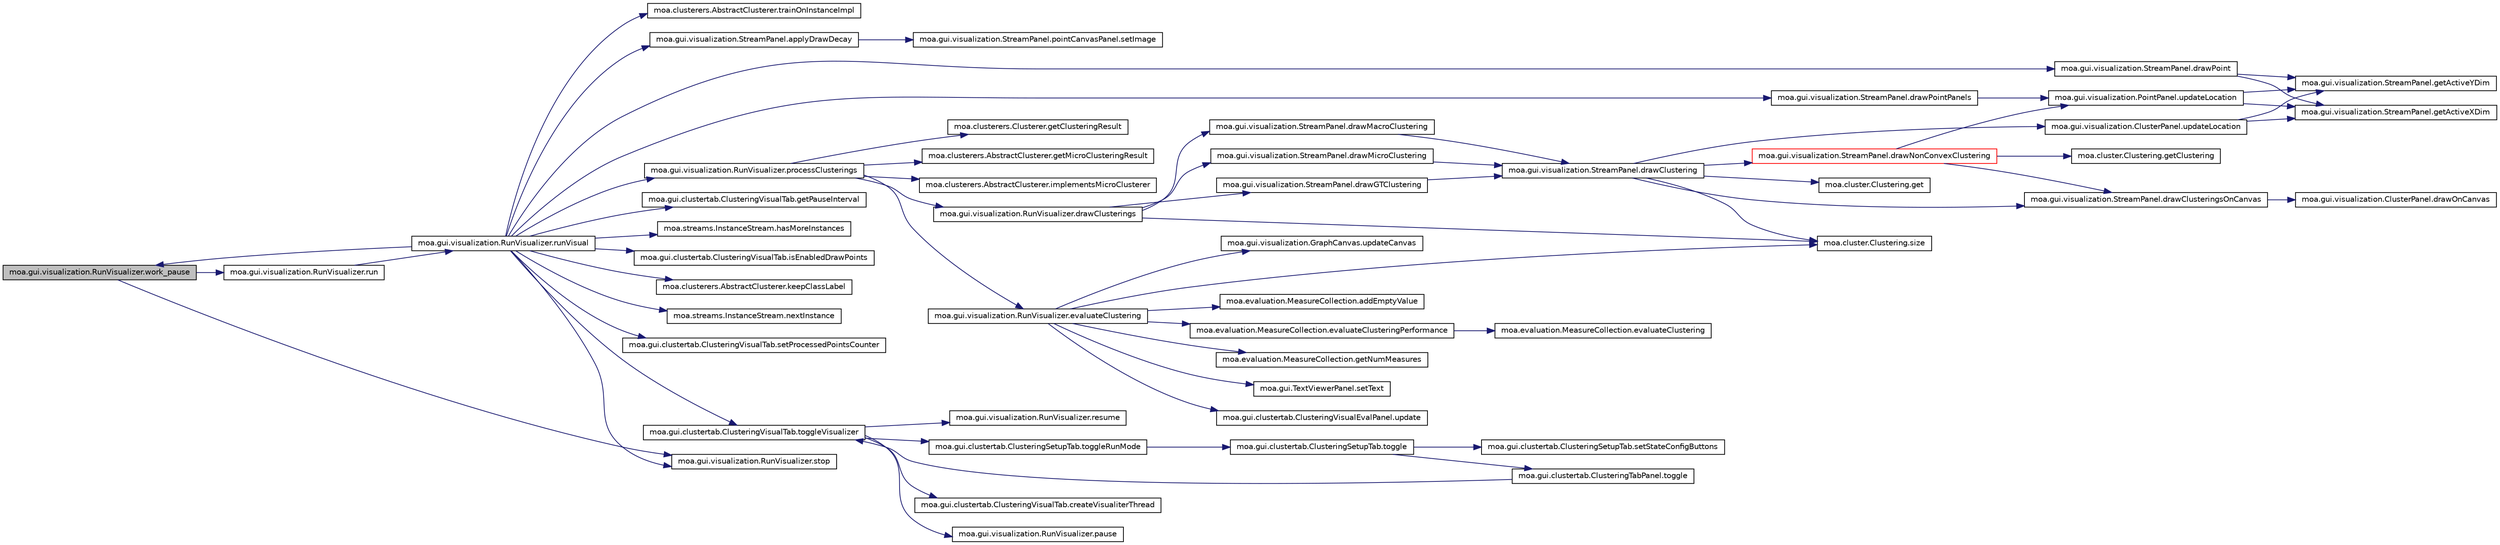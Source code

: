 digraph G
{
  edge [fontname="Helvetica",fontsize="10",labelfontname="Helvetica",labelfontsize="10"];
  node [fontname="Helvetica",fontsize="10",shape=record];
  rankdir=LR;
  Node1 [label="moa.gui.visualization.RunVisualizer.work_pause",height=0.2,width=0.4,color="black", fillcolor="grey75", style="filled" fontcolor="black"];
  Node1 -> Node2 [color="midnightblue",fontsize="10",style="solid",fontname="Helvetica"];
  Node2 [label="moa.gui.visualization.RunVisualizer.run",height=0.2,width=0.4,color="black", fillcolor="white", style="filled",URL="$classmoa_1_1gui_1_1visualization_1_1RunVisualizer.html#a499a0fbd6f3ec8c5625af2dd15072839"];
  Node2 -> Node3 [color="midnightblue",fontsize="10",style="solid",fontname="Helvetica"];
  Node3 [label="moa.gui.visualization.RunVisualizer.runVisual",height=0.2,width=0.4,color="black", fillcolor="white", style="filled",URL="$classmoa_1_1gui_1_1visualization_1_1RunVisualizer.html#af40a82de4ae8183b09175d6e7f392203"];
  Node3 -> Node4 [color="midnightblue",fontsize="10",style="solid",fontname="Helvetica"];
  Node4 [label="moa.gui.visualization.StreamPanel.applyDrawDecay",height=0.2,width=0.4,color="black", fillcolor="white", style="filled",URL="$classmoa_1_1gui_1_1visualization_1_1StreamPanel.html#afe8f4c444ac7dda2c3de7a21bf29589a"];
  Node4 -> Node5 [color="midnightblue",fontsize="10",style="solid",fontname="Helvetica"];
  Node5 [label="moa.gui.visualization.StreamPanel.pointCanvasPanel.setImage",height=0.2,width=0.4,color="black", fillcolor="white", style="filled",URL="$classmoa_1_1gui_1_1visualization_1_1StreamPanel_1_1pointCanvasPanel.html#ad321a423f7b51f66078b44b8665f59c8"];
  Node3 -> Node6 [color="midnightblue",fontsize="10",style="solid",fontname="Helvetica"];
  Node6 [label="moa.gui.visualization.StreamPanel.drawPoint",height=0.2,width=0.4,color="black", fillcolor="white", style="filled",URL="$classmoa_1_1gui_1_1visualization_1_1StreamPanel.html#aea36ab8e2129f166ca290d1c5d3a8f72"];
  Node6 -> Node7 [color="midnightblue",fontsize="10",style="solid",fontname="Helvetica"];
  Node7 [label="moa.gui.visualization.StreamPanel.getActiveXDim",height=0.2,width=0.4,color="black", fillcolor="white", style="filled",URL="$classmoa_1_1gui_1_1visualization_1_1StreamPanel.html#a14e43e1367d234cf0ce7004760b24538"];
  Node6 -> Node8 [color="midnightblue",fontsize="10",style="solid",fontname="Helvetica"];
  Node8 [label="moa.gui.visualization.StreamPanel.getActiveYDim",height=0.2,width=0.4,color="black", fillcolor="white", style="filled",URL="$classmoa_1_1gui_1_1visualization_1_1StreamPanel.html#a5e93098655b1898d8158e2401ce272a6"];
  Node3 -> Node9 [color="midnightblue",fontsize="10",style="solid",fontname="Helvetica"];
  Node9 [label="moa.gui.visualization.StreamPanel.drawPointPanels",height=0.2,width=0.4,color="black", fillcolor="white", style="filled",URL="$classmoa_1_1gui_1_1visualization_1_1StreamPanel.html#a710cd8e02b5a54faf0775eaefcbca2af"];
  Node9 -> Node10 [color="midnightblue",fontsize="10",style="solid",fontname="Helvetica"];
  Node10 [label="moa.gui.visualization.PointPanel.updateLocation",height=0.2,width=0.4,color="black", fillcolor="white", style="filled",URL="$classmoa_1_1gui_1_1visualization_1_1PointPanel.html#aec4625c9dc5e2b5a98de4fc2e64f483b"];
  Node10 -> Node7 [color="midnightblue",fontsize="10",style="solid",fontname="Helvetica"];
  Node10 -> Node8 [color="midnightblue",fontsize="10",style="solid",fontname="Helvetica"];
  Node3 -> Node11 [color="midnightblue",fontsize="10",style="solid",fontname="Helvetica"];
  Node11 [label="moa.gui.clustertab.ClusteringVisualTab.getPauseInterval",height=0.2,width=0.4,color="black", fillcolor="white", style="filled",URL="$classmoa_1_1gui_1_1clustertab_1_1ClusteringVisualTab.html#a3bd3d1137d2891a44f50450f76bf2b42"];
  Node3 -> Node12 [color="midnightblue",fontsize="10",style="solid",fontname="Helvetica"];
  Node12 [label="moa.streams.InstanceStream.hasMoreInstances",height=0.2,width=0.4,color="black", fillcolor="white", style="filled",URL="$interfacemoa_1_1streams_1_1InstanceStream.html#adcce31f5a024f6a73e150da2d1d731df",tooltip="Gets whether this stream has more instances to output."];
  Node3 -> Node13 [color="midnightblue",fontsize="10",style="solid",fontname="Helvetica"];
  Node13 [label="moa.gui.clustertab.ClusteringVisualTab.isEnabledDrawPoints",height=0.2,width=0.4,color="black", fillcolor="white", style="filled",URL="$classmoa_1_1gui_1_1clustertab_1_1ClusteringVisualTab.html#af1e0b09666c119114bc6ee964f1c6cfd"];
  Node3 -> Node14 [color="midnightblue",fontsize="10",style="solid",fontname="Helvetica"];
  Node14 [label="moa.clusterers.AbstractClusterer.keepClassLabel",height=0.2,width=0.4,color="black", fillcolor="white", style="filled",URL="$classmoa_1_1clusterers_1_1AbstractClusterer.html#ae8c08d7bf4e054b9f58098e199a93bc1"];
  Node3 -> Node15 [color="midnightblue",fontsize="10",style="solid",fontname="Helvetica"];
  Node15 [label="moa.streams.InstanceStream.nextInstance",height=0.2,width=0.4,color="black", fillcolor="white", style="filled",URL="$interfacemoa_1_1streams_1_1InstanceStream.html#ae68c1c47c4dac2e591745a21e8cc120a",tooltip="Gets the next instance from this stream."];
  Node3 -> Node16 [color="midnightblue",fontsize="10",style="solid",fontname="Helvetica"];
  Node16 [label="moa.gui.visualization.RunVisualizer.processClusterings",height=0.2,width=0.4,color="black", fillcolor="white", style="filled",URL="$classmoa_1_1gui_1_1visualization_1_1RunVisualizer.html#ace13c1243d94edf61592e1d37dd14bd0"];
  Node16 -> Node17 [color="midnightblue",fontsize="10",style="solid",fontname="Helvetica"];
  Node17 [label="moa.gui.visualization.RunVisualizer.drawClusterings",height=0.2,width=0.4,color="black", fillcolor="white", style="filled",URL="$classmoa_1_1gui_1_1visualization_1_1RunVisualizer.html#a1a86658d48e37c8f62929b39a2982ce2"];
  Node17 -> Node18 [color="midnightblue",fontsize="10",style="solid",fontname="Helvetica"];
  Node18 [label="moa.gui.visualization.StreamPanel.drawGTClustering",height=0.2,width=0.4,color="black", fillcolor="white", style="filled",URL="$classmoa_1_1gui_1_1visualization_1_1StreamPanel.html#a8988185291e95b038cc3e2e12e837889"];
  Node18 -> Node19 [color="midnightblue",fontsize="10",style="solid",fontname="Helvetica"];
  Node19 [label="moa.gui.visualization.StreamPanel.drawClustering",height=0.2,width=0.4,color="black", fillcolor="white", style="filled",URL="$classmoa_1_1gui_1_1visualization_1_1StreamPanel.html#a168d88c5c0dc4fda9a2495e643bf7207"];
  Node19 -> Node20 [color="midnightblue",fontsize="10",style="solid",fontname="Helvetica"];
  Node20 [label="moa.gui.visualization.StreamPanel.drawClusteringsOnCanvas",height=0.2,width=0.4,color="black", fillcolor="white", style="filled",URL="$classmoa_1_1gui_1_1visualization_1_1StreamPanel.html#ad8d617ddac12a20717a4b7316d5421ac"];
  Node20 -> Node21 [color="midnightblue",fontsize="10",style="solid",fontname="Helvetica"];
  Node21 [label="moa.gui.visualization.ClusterPanel.drawOnCanvas",height=0.2,width=0.4,color="black", fillcolor="white", style="filled",URL="$classmoa_1_1gui_1_1visualization_1_1ClusterPanel.html#af2f352cc8e2c72525d034e8412d15173"];
  Node19 -> Node22 [color="midnightblue",fontsize="10",style="solid",fontname="Helvetica"];
  Node22 [label="moa.gui.visualization.StreamPanel.drawNonConvexClustering",height=0.2,width=0.4,color="red", fillcolor="white", style="filled",URL="$classmoa_1_1gui_1_1visualization_1_1StreamPanel.html#aef75fd4f2ff2510a374d1bcafe779a8c"];
  Node22 -> Node20 [color="midnightblue",fontsize="10",style="solid",fontname="Helvetica"];
  Node22 -> Node23 [color="midnightblue",fontsize="10",style="solid",fontname="Helvetica"];
  Node23 [label="moa.cluster.Clustering.getClustering",height=0.2,width=0.4,color="black", fillcolor="white", style="filled",URL="$classmoa_1_1cluster_1_1Clustering.html#a19a03f96dd3d8cedda1b74b5883735d7"];
  Node22 -> Node10 [color="midnightblue",fontsize="10",style="solid",fontname="Helvetica"];
  Node19 -> Node24 [color="midnightblue",fontsize="10",style="solid",fontname="Helvetica"];
  Node24 [label="moa.cluster.Clustering.get",height=0.2,width=0.4,color="black", fillcolor="white", style="filled",URL="$classmoa_1_1cluster_1_1Clustering.html#a6a66be9b90f5cb06b044da278cdf24c9",tooltip="remove a cluster from the clustering"];
  Node19 -> Node25 [color="midnightblue",fontsize="10",style="solid",fontname="Helvetica"];
  Node25 [label="moa.cluster.Clustering.size",height=0.2,width=0.4,color="black", fillcolor="white", style="filled",URL="$classmoa_1_1cluster_1_1Clustering.html#a054a386d94acf3b88574f061ab4c8d71"];
  Node19 -> Node26 [color="midnightblue",fontsize="10",style="solid",fontname="Helvetica"];
  Node26 [label="moa.gui.visualization.ClusterPanel.updateLocation",height=0.2,width=0.4,color="black", fillcolor="white", style="filled",URL="$classmoa_1_1gui_1_1visualization_1_1ClusterPanel.html#afc0cbde63e4c698bc149b2e593b28b90"];
  Node26 -> Node7 [color="midnightblue",fontsize="10",style="solid",fontname="Helvetica"];
  Node26 -> Node8 [color="midnightblue",fontsize="10",style="solid",fontname="Helvetica"];
  Node17 -> Node27 [color="midnightblue",fontsize="10",style="solid",fontname="Helvetica"];
  Node27 [label="moa.gui.visualization.StreamPanel.drawMacroClustering",height=0.2,width=0.4,color="black", fillcolor="white", style="filled",URL="$classmoa_1_1gui_1_1visualization_1_1StreamPanel.html#a10683b9b452d85b6b4fdd3802d664e1b"];
  Node27 -> Node19 [color="midnightblue",fontsize="10",style="solid",fontname="Helvetica"];
  Node17 -> Node28 [color="midnightblue",fontsize="10",style="solid",fontname="Helvetica"];
  Node28 [label="moa.gui.visualization.StreamPanel.drawMicroClustering",height=0.2,width=0.4,color="black", fillcolor="white", style="filled",URL="$classmoa_1_1gui_1_1visualization_1_1StreamPanel.html#af7da024f8470f4258f9a150013fa8253"];
  Node28 -> Node19 [color="midnightblue",fontsize="10",style="solid",fontname="Helvetica"];
  Node17 -> Node25 [color="midnightblue",fontsize="10",style="solid",fontname="Helvetica"];
  Node16 -> Node29 [color="midnightblue",fontsize="10",style="solid",fontname="Helvetica"];
  Node29 [label="moa.gui.visualization.RunVisualizer.evaluateClustering",height=0.2,width=0.4,color="black", fillcolor="white", style="filled",URL="$classmoa_1_1gui_1_1visualization_1_1RunVisualizer.html#ab5024409375ae4abae8f3883d9556e6c"];
  Node29 -> Node30 [color="midnightblue",fontsize="10",style="solid",fontname="Helvetica"];
  Node30 [label="moa.evaluation.MeasureCollection.addEmptyValue",height=0.2,width=0.4,color="black", fillcolor="white", style="filled",URL="$classmoa_1_1evaluation_1_1MeasureCollection.html#ad1f8bddce9d5d7494db1c58f96e1be73"];
  Node29 -> Node31 [color="midnightblue",fontsize="10",style="solid",fontname="Helvetica"];
  Node31 [label="moa.evaluation.MeasureCollection.evaluateClusteringPerformance",height=0.2,width=0.4,color="black", fillcolor="white", style="filled",URL="$classmoa_1_1evaluation_1_1MeasureCollection.html#a9d31b3c9b2692ba71825d3aa9593bdd7"];
  Node31 -> Node32 [color="midnightblue",fontsize="10",style="solid",fontname="Helvetica"];
  Node32 [label="moa.evaluation.MeasureCollection.evaluateClustering",height=0.2,width=0.4,color="black", fillcolor="white", style="filled",URL="$classmoa_1_1evaluation_1_1MeasureCollection.html#a892bfec6e7d40bae286b44a5515a5ea7"];
  Node29 -> Node33 [color="midnightblue",fontsize="10",style="solid",fontname="Helvetica"];
  Node33 [label="moa.evaluation.MeasureCollection.getNumMeasures",height=0.2,width=0.4,color="black", fillcolor="white", style="filled",URL="$classmoa_1_1evaluation_1_1MeasureCollection.html#aa21276cf4ecc9b8fd091d282975157ea"];
  Node29 -> Node34 [color="midnightblue",fontsize="10",style="solid",fontname="Helvetica"];
  Node34 [label="moa.gui.TextViewerPanel.setText",height=0.2,width=0.4,color="black", fillcolor="white", style="filled",URL="$classmoa_1_1gui_1_1TextViewerPanel.html#ac09cb6daf98fc5b812dd330a4eeb4b11"];
  Node29 -> Node25 [color="midnightblue",fontsize="10",style="solid",fontname="Helvetica"];
  Node29 -> Node35 [color="midnightblue",fontsize="10",style="solid",fontname="Helvetica"];
  Node35 [label="moa.gui.clustertab.ClusteringVisualEvalPanel.update",height=0.2,width=0.4,color="black", fillcolor="white", style="filled",URL="$classmoa_1_1gui_1_1clustertab_1_1ClusteringVisualEvalPanel.html#a6fdc6f11e31fbe611fb57acbbda0c944"];
  Node29 -> Node36 [color="midnightblue",fontsize="10",style="solid",fontname="Helvetica"];
  Node36 [label="moa.gui.visualization.GraphCanvas.updateCanvas",height=0.2,width=0.4,color="black", fillcolor="white", style="filled",URL="$classmoa_1_1gui_1_1visualization_1_1GraphCanvas.html#adc8ee0602dba6a004e742d018247d6d3"];
  Node16 -> Node37 [color="midnightblue",fontsize="10",style="solid",fontname="Helvetica"];
  Node37 [label="moa.clusterers.Clusterer.getClusteringResult",height=0.2,width=0.4,color="black", fillcolor="white", style="filled",URL="$interfacemoa_1_1clusterers_1_1Clusterer.html#a42f51032b2971880e321bfdde4dc6a78"];
  Node16 -> Node38 [color="midnightblue",fontsize="10",style="solid",fontname="Helvetica"];
  Node38 [label="moa.clusterers.AbstractClusterer.getMicroClusteringResult",height=0.2,width=0.4,color="black", fillcolor="white", style="filled",URL="$classmoa_1_1clusterers_1_1AbstractClusterer.html#a343d513d9e0b903f1f05c4100d00f5de"];
  Node16 -> Node39 [color="midnightblue",fontsize="10",style="solid",fontname="Helvetica"];
  Node39 [label="moa.clusterers.AbstractClusterer.implementsMicroClusterer",height=0.2,width=0.4,color="black", fillcolor="white", style="filled",URL="$classmoa_1_1clusterers_1_1AbstractClusterer.html#a44b484b54070fd34bcb36f01bd7b7b02"];
  Node3 -> Node40 [color="midnightblue",fontsize="10",style="solid",fontname="Helvetica"];
  Node40 [label="moa.gui.clustertab.ClusteringVisualTab.setProcessedPointsCounter",height=0.2,width=0.4,color="black", fillcolor="white", style="filled",URL="$classmoa_1_1gui_1_1clustertab_1_1ClusteringVisualTab.html#a8fe7097be854cdd49cc2732c5d8be236"];
  Node3 -> Node41 [color="midnightblue",fontsize="10",style="solid",fontname="Helvetica"];
  Node41 [label="moa.gui.visualization.RunVisualizer.stop",height=0.2,width=0.4,color="black", fillcolor="white", style="filled",URL="$classmoa_1_1gui_1_1visualization_1_1RunVisualizer.html#adba66b9eadb2be3bb1d4b639194b60b5"];
  Node3 -> Node42 [color="midnightblue",fontsize="10",style="solid",fontname="Helvetica"];
  Node42 [label="moa.gui.clustertab.ClusteringVisualTab.toggleVisualizer",height=0.2,width=0.4,color="black", fillcolor="white", style="filled",URL="$classmoa_1_1gui_1_1clustertab_1_1ClusteringVisualTab.html#a497313381a458c388bd10b35f374cd43"];
  Node42 -> Node43 [color="midnightblue",fontsize="10",style="solid",fontname="Helvetica"];
  Node43 [label="moa.gui.clustertab.ClusteringVisualTab.createVisualiterThread",height=0.2,width=0.4,color="black", fillcolor="white", style="filled",URL="$classmoa_1_1gui_1_1clustertab_1_1ClusteringVisualTab.html#a8eb25c61e56d8c268b1941ac076d3232"];
  Node42 -> Node44 [color="midnightblue",fontsize="10",style="solid",fontname="Helvetica"];
  Node44 [label="moa.gui.visualization.RunVisualizer.pause",height=0.2,width=0.4,color="black", fillcolor="white", style="filled",URL="$classmoa_1_1gui_1_1visualization_1_1RunVisualizer.html#acd732b022f6144867d41bf0a59b35b3d"];
  Node42 -> Node45 [color="midnightblue",fontsize="10",style="solid",fontname="Helvetica"];
  Node45 [label="moa.gui.visualization.RunVisualizer.resume",height=0.2,width=0.4,color="black", fillcolor="white", style="filled",URL="$classmoa_1_1gui_1_1visualization_1_1RunVisualizer.html#a47e9942bb4bfb92865dd3d819028bd77"];
  Node42 -> Node46 [color="midnightblue",fontsize="10",style="solid",fontname="Helvetica"];
  Node46 [label="moa.gui.clustertab.ClusteringSetupTab.toggleRunMode",height=0.2,width=0.4,color="black", fillcolor="white", style="filled",URL="$classmoa_1_1gui_1_1clustertab_1_1ClusteringSetupTab.html#a9e0c686b7a72d0d161c2de053c983fa7"];
  Node46 -> Node47 [color="midnightblue",fontsize="10",style="solid",fontname="Helvetica"];
  Node47 [label="moa.gui.clustertab.ClusteringSetupTab.toggle",height=0.2,width=0.4,color="black", fillcolor="white", style="filled",URL="$classmoa_1_1gui_1_1clustertab_1_1ClusteringSetupTab.html#ac7ff00dde0331c8163367e93307508d3"];
  Node47 -> Node48 [color="midnightblue",fontsize="10",style="solid",fontname="Helvetica"];
  Node48 [label="moa.gui.clustertab.ClusteringSetupTab.setStateConfigButtons",height=0.2,width=0.4,color="black", fillcolor="white", style="filled",URL="$classmoa_1_1gui_1_1clustertab_1_1ClusteringSetupTab.html#aeb9b84ec33ef617ce0753f5d7323cb7d"];
  Node47 -> Node49 [color="midnightblue",fontsize="10",style="solid",fontname="Helvetica"];
  Node49 [label="moa.gui.clustertab.ClusteringTabPanel.toggle",height=0.2,width=0.4,color="black", fillcolor="white", style="filled",URL="$classmoa_1_1gui_1_1clustertab_1_1ClusteringTabPanel.html#acb90c69f30e8660f0f9c91028b5054db"];
  Node49 -> Node42 [color="midnightblue",fontsize="10",style="solid",fontname="Helvetica"];
  Node3 -> Node50 [color="midnightblue",fontsize="10",style="solid",fontname="Helvetica"];
  Node50 [label="moa.clusterers.AbstractClusterer.trainOnInstanceImpl",height=0.2,width=0.4,color="black", fillcolor="white", style="filled",URL="$classmoa_1_1clusterers_1_1AbstractClusterer.html#aa430ff0355e2407231b5a1113733bba7"];
  Node3 -> Node1 [color="midnightblue",fontsize="10",style="solid",fontname="Helvetica"];
  Node1 -> Node41 [color="midnightblue",fontsize="10",style="solid",fontname="Helvetica"];
}
